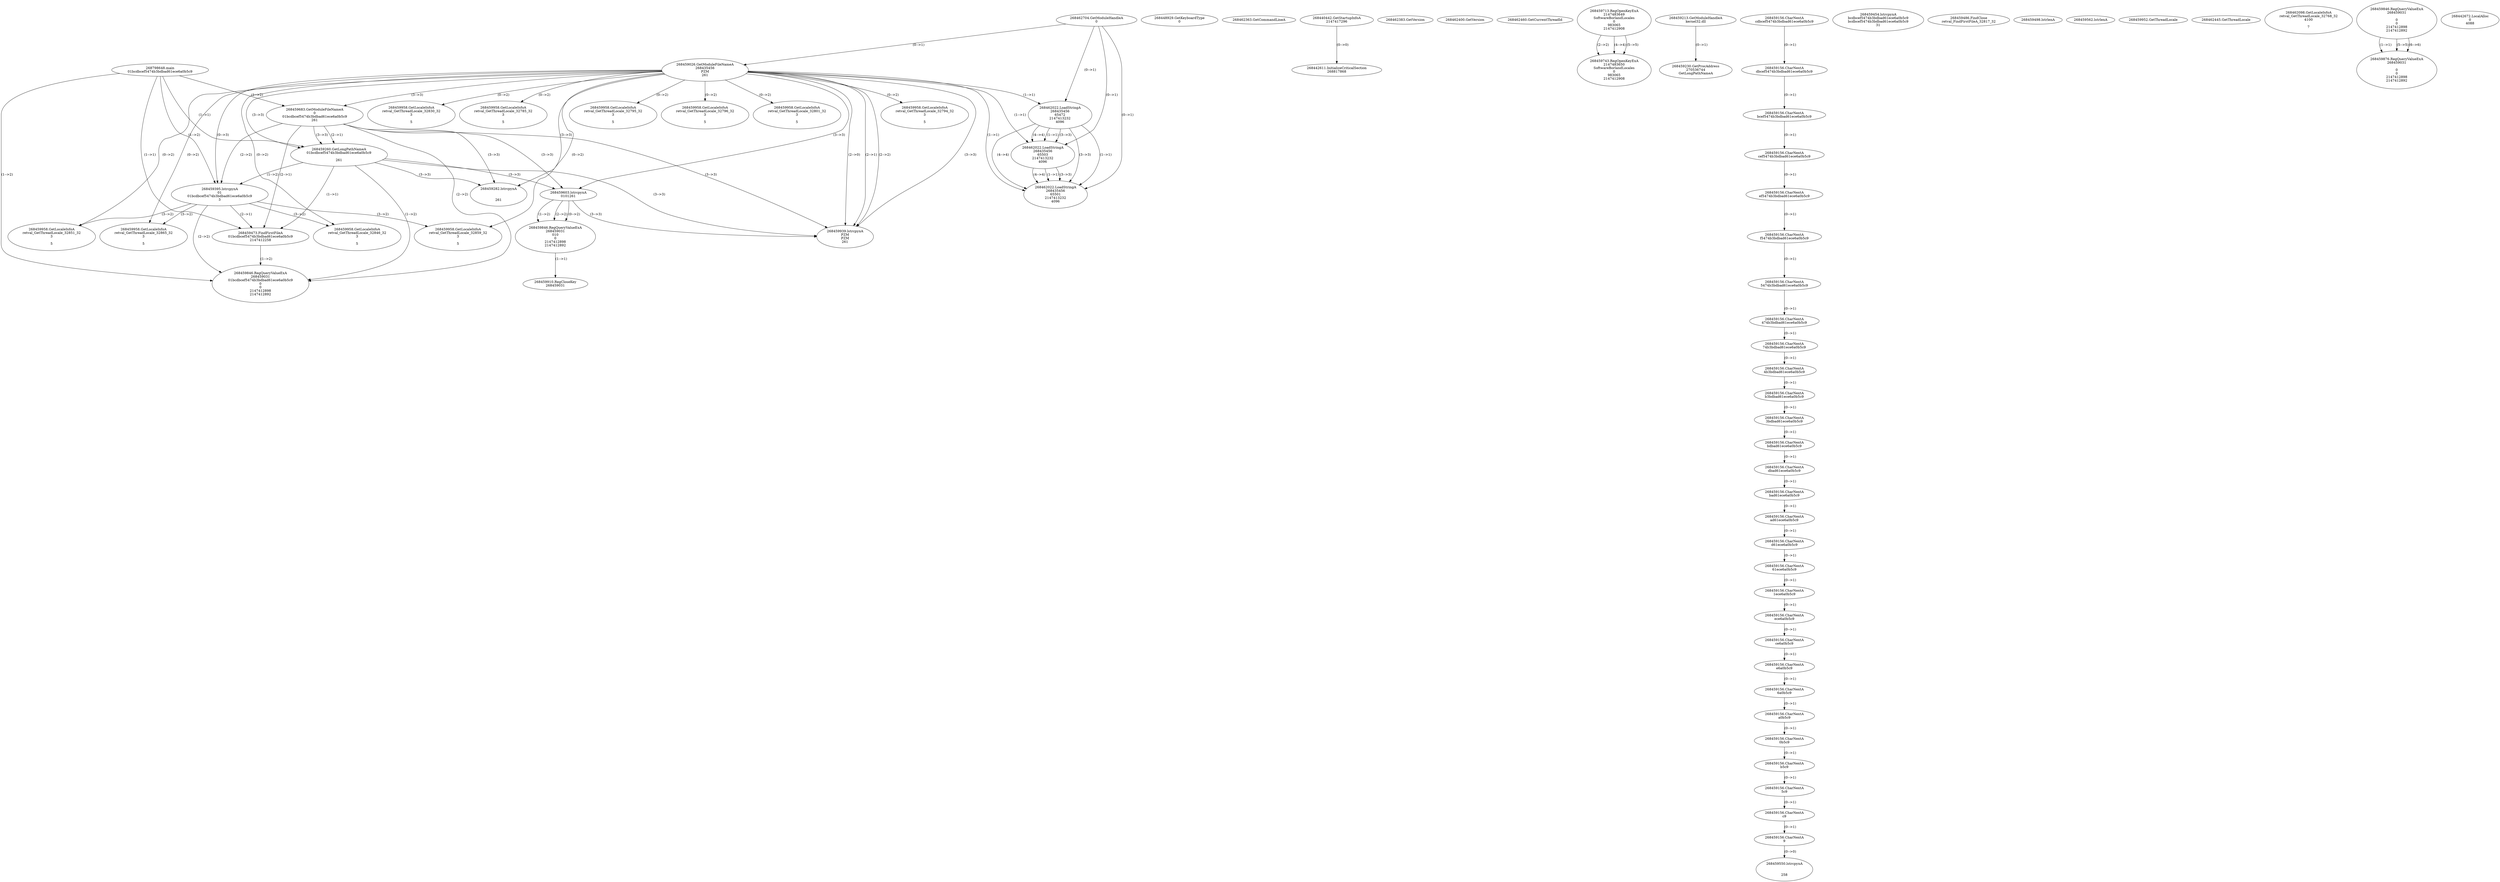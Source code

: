 // Global SCDG with merge call
digraph {
	0 [label="268798648.main
01bcdbcef5474b3bdbad61ece6a0b5c9"]
	1 [label="268462704.GetModuleHandleA
0"]
	2 [label="268448929.GetKeyboardType
0"]
	3 [label="268462363.GetCommandLineA
"]
	4 [label="268440442.GetStartupInfoA
2147417296"]
	5 [label="268462383.GetVersion
"]
	6 [label="268462400.GetVersion
"]
	7 [label="268462460.GetCurrentThreadId
"]
	8 [label="268459026.GetModuleFileNameA
268435456
PZM
261"]
	1 -> 8 [label="(0-->1)"]
	9 [label="268459683.GetModuleFileNameA
0
01bcdbcef5474b3bdbad61ece6a0b5c9
261"]
	0 -> 9 [label="(1-->2)"]
	8 -> 9 [label="(3-->3)"]
	10 [label="268459713.RegOpenKeyExA
2147483649
Software\Borland\Locales
0
983065
2147412908"]
	11 [label="268459743.RegOpenKeyExA
2147483650
Software\Borland\Locales
0
983065
2147412908"]
	10 -> 11 [label="(2-->2)"]
	10 -> 11 [label="(4-->4)"]
	10 -> 11 [label="(5-->5)"]
	12 [label="268459213.GetModuleHandleA
kernel32.dll"]
	13 [label="268459230.GetProcAddress
270536744
GetLongPathNameA"]
	12 -> 13 [label="(0-->1)"]
	14 [label="268459260.GetLongPathNameA
01bcdbcef5474b3bdbad61ece6a0b5c9

261"]
	0 -> 14 [label="(1-->1)"]
	9 -> 14 [label="(2-->1)"]
	8 -> 14 [label="(3-->3)"]
	9 -> 14 [label="(3-->3)"]
	15 [label="268459395.lstrcpynA
01
01bcdbcef5474b3bdbad61ece6a0b5c9
3"]
	0 -> 15 [label="(1-->2)"]
	9 -> 15 [label="(2-->2)"]
	14 -> 15 [label="(1-->2)"]
	8 -> 15 [label="(0-->3)"]
	16 [label="268459156.CharNextA
cdbcef5474b3bdbad61ece6a0b5c9"]
	17 [label="268459156.CharNextA
dbcef5474b3bdbad61ece6a0b5c9"]
	16 -> 17 [label="(0-->1)"]
	18 [label="268459156.CharNextA
bcef5474b3bdbad61ece6a0b5c9"]
	17 -> 18 [label="(0-->1)"]
	19 [label="268459156.CharNextA
cef5474b3bdbad61ece6a0b5c9"]
	18 -> 19 [label="(0-->1)"]
	20 [label="268459156.CharNextA
ef5474b3bdbad61ece6a0b5c9"]
	19 -> 20 [label="(0-->1)"]
	21 [label="268459156.CharNextA
f5474b3bdbad61ece6a0b5c9"]
	20 -> 21 [label="(0-->1)"]
	22 [label="268459156.CharNextA
5474b3bdbad61ece6a0b5c9"]
	21 -> 22 [label="(0-->1)"]
	23 [label="268459156.CharNextA
474b3bdbad61ece6a0b5c9"]
	22 -> 23 [label="(0-->1)"]
	24 [label="268459156.CharNextA
74b3bdbad61ece6a0b5c9"]
	23 -> 24 [label="(0-->1)"]
	25 [label="268459156.CharNextA
4b3bdbad61ece6a0b5c9"]
	24 -> 25 [label="(0-->1)"]
	26 [label="268459156.CharNextA
b3bdbad61ece6a0b5c9"]
	25 -> 26 [label="(0-->1)"]
	27 [label="268459156.CharNextA
3bdbad61ece6a0b5c9"]
	26 -> 27 [label="(0-->1)"]
	28 [label="268459156.CharNextA
bdbad61ece6a0b5c9"]
	27 -> 28 [label="(0-->1)"]
	29 [label="268459156.CharNextA
dbad61ece6a0b5c9"]
	28 -> 29 [label="(0-->1)"]
	30 [label="268459156.CharNextA
bad61ece6a0b5c9"]
	29 -> 30 [label="(0-->1)"]
	31 [label="268459156.CharNextA
ad61ece6a0b5c9"]
	30 -> 31 [label="(0-->1)"]
	32 [label="268459156.CharNextA
d61ece6a0b5c9"]
	31 -> 32 [label="(0-->1)"]
	33 [label="268459156.CharNextA
61ece6a0b5c9"]
	32 -> 33 [label="(0-->1)"]
	34 [label="268459156.CharNextA
1ece6a0b5c9"]
	33 -> 34 [label="(0-->1)"]
	35 [label="268459156.CharNextA
ece6a0b5c9"]
	34 -> 35 [label="(0-->1)"]
	36 [label="268459156.CharNextA
ce6a0b5c9"]
	35 -> 36 [label="(0-->1)"]
	37 [label="268459156.CharNextA
e6a0b5c9"]
	36 -> 37 [label="(0-->1)"]
	38 [label="268459156.CharNextA
6a0b5c9"]
	37 -> 38 [label="(0-->1)"]
	39 [label="268459156.CharNextA
a0b5c9"]
	38 -> 39 [label="(0-->1)"]
	40 [label="268459156.CharNextA
0b5c9"]
	39 -> 40 [label="(0-->1)"]
	41 [label="268459156.CharNextA
b5c9"]
	40 -> 41 [label="(0-->1)"]
	42 [label="268459156.CharNextA
5c9"]
	41 -> 42 [label="(0-->1)"]
	43 [label="268459156.CharNextA
c9"]
	42 -> 43 [label="(0-->1)"]
	44 [label="268459156.CharNextA
9"]
	43 -> 44 [label="(0-->1)"]
	45 [label="268459454.lstrcpynA
bcdbcef5474b3bdbad61ece6a0b5c9
bcdbcef5474b3bdbad61ece6a0b5c9
31"]
	46 [label="268459473.FindFirstFileA
01bcdbcef5474b3bdbad61ece6a0b5c9
2147412258"]
	0 -> 46 [label="(1-->1)"]
	9 -> 46 [label="(2-->1)"]
	14 -> 46 [label="(1-->1)"]
	15 -> 46 [label="(2-->1)"]
	47 [label="268459486.FindClose
retval_FindFirstFileA_32817_32"]
	48 [label="268459498.lstrlenA
"]
	49 [label="268459550.lstrcpynA


258"]
	44 -> 49 [label="(0-->0)"]
	50 [label="268459562.lstrlenA
"]
	51 [label="268459603.lstrcpynA
01\
01\
261"]
	8 -> 51 [label="(3-->3)"]
	9 -> 51 [label="(3-->3)"]
	14 -> 51 [label="(3-->3)"]
	52 [label="268459846.RegQueryValueExA
268459031
01\
0
0
2147412898
2147412892"]
	51 -> 52 [label="(1-->2)"]
	51 -> 52 [label="(2-->2)"]
	51 -> 52 [label="(0-->2)"]
	53 [label="268459910.RegCloseKey
268459031"]
	52 -> 53 [label="(1-->1)"]
	54 [label="268459939.lstrcpynA
PZM
PZM
261"]
	8 -> 54 [label="(2-->1)"]
	8 -> 54 [label="(2-->2)"]
	8 -> 54 [label="(3-->3)"]
	9 -> 54 [label="(3-->3)"]
	14 -> 54 [label="(3-->3)"]
	51 -> 54 [label="(3-->3)"]
	8 -> 54 [label="(2-->0)"]
	55 [label="268459952.GetThreadLocale
"]
	56 [label="268459958.GetLocaleInfoA
retval_GetThreadLocale_32859_32
3

5"]
	8 -> 56 [label="(0-->2)"]
	15 -> 56 [label="(3-->2)"]
	57 [label="268462022.LoadStringA
268435456
65472
2147413232
4096"]
	1 -> 57 [label="(0-->1)"]
	8 -> 57 [label="(1-->1)"]
	58 [label="268462445.GetThreadLocale
"]
	59 [label="268462098.GetLocaleInfoA
retval_GetThreadLocale_32768_32
4100

7"]
	60 [label="268459282.lstrcpynA


261"]
	8 -> 60 [label="(3-->3)"]
	9 -> 60 [label="(3-->3)"]
	14 -> 60 [label="(3-->3)"]
	61 [label="268459846.RegQueryValueExA
268459031

0
0
2147412898
2147412892"]
	62 [label="268459876.RegQueryValueExA
268459031

0
0
2147412898
2147412892"]
	61 -> 62 [label="(1-->1)"]
	61 -> 62 [label="(5-->5)"]
	61 -> 62 [label="(6-->6)"]
	63 [label="268459958.GetLocaleInfoA
retval_GetThreadLocale_32830_32
3

5"]
	8 -> 63 [label="(0-->2)"]
	64 [label="268462022.LoadStringA
268435456
65503
2147413232
4096"]
	1 -> 64 [label="(0-->1)"]
	8 -> 64 [label="(1-->1)"]
	57 -> 64 [label="(1-->1)"]
	57 -> 64 [label="(3-->3)"]
	57 -> 64 [label="(4-->4)"]
	65 [label="268459846.RegQueryValueExA
268459031
01bcdbcef5474b3bdbad61ece6a0b5c9
0
0
2147412898
2147412892"]
	0 -> 65 [label="(1-->2)"]
	9 -> 65 [label="(2-->2)"]
	14 -> 65 [label="(1-->2)"]
	15 -> 65 [label="(2-->2)"]
	46 -> 65 [label="(1-->2)"]
	66 [label="268459958.GetLocaleInfoA
retval_GetThreadLocale_32851_32
3

5"]
	8 -> 66 [label="(0-->2)"]
	15 -> 66 [label="(3-->2)"]
	67 [label="268442611.InitializeCriticalSection
268817868"]
	4 -> 67 [label="(0-->0)"]
	68 [label="268442672.LocalAlloc
0
4088"]
	69 [label="268459958.GetLocaleInfoA
retval_GetThreadLocale_32846_32
3

5"]
	8 -> 69 [label="(0-->2)"]
	15 -> 69 [label="(3-->2)"]
	70 [label="268459958.GetLocaleInfoA
retval_GetThreadLocale_32785_32
3

5"]
	8 -> 70 [label="(0-->2)"]
	71 [label="268462022.LoadStringA
268435456
65501
2147413232
4096"]
	1 -> 71 [label="(0-->1)"]
	8 -> 71 [label="(1-->1)"]
	57 -> 71 [label="(1-->1)"]
	64 -> 71 [label="(1-->1)"]
	57 -> 71 [label="(3-->3)"]
	64 -> 71 [label="(3-->3)"]
	57 -> 71 [label="(4-->4)"]
	64 -> 71 [label="(4-->4)"]
	72 [label="268459958.GetLocaleInfoA
retval_GetThreadLocale_32795_32
3

5"]
	8 -> 72 [label="(0-->2)"]
	73 [label="268459958.GetLocaleInfoA
retval_GetThreadLocale_32796_32
3

5"]
	8 -> 73 [label="(0-->2)"]
	74 [label="268459958.GetLocaleInfoA
retval_GetThreadLocale_32801_32
3

5"]
	8 -> 74 [label="(0-->2)"]
	75 [label="268459958.GetLocaleInfoA
retval_GetThreadLocale_32794_32
3

5"]
	8 -> 75 [label="(0-->2)"]
	76 [label="268459958.GetLocaleInfoA
retval_GetThreadLocale_32865_32
3

5"]
	8 -> 76 [label="(0-->2)"]
	15 -> 76 [label="(3-->2)"]
}
